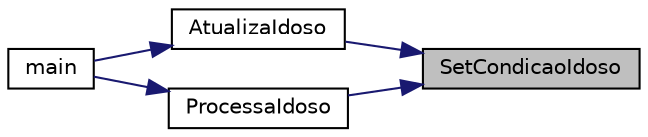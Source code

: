 digraph "SetCondicaoIdoso"
{
 // LATEX_PDF_SIZE
  edge [fontname="Helvetica",fontsize="10",labelfontname="Helvetica",labelfontsize="10"];
  node [fontname="Helvetica",fontsize="10",shape=record];
  rankdir="RL";
  Node1 [label="SetCondicaoIdoso",height=0.2,width=0.4,color="black", fillcolor="grey75", style="filled", fontcolor="black",tooltip="Define uma nova Condicao ao Idoso."];
  Node1 -> Node2 [dir="back",color="midnightblue",fontsize="10",style="solid"];
  Node2 [label="AtualizaIdoso",height=0.2,width=0.4,color="black", fillcolor="white", style="filled",URL="$idoso_8h.html#a9f1d51ea97ea9f557a840325ef5fb737",tooltip="Faz a leitura de uma nova linha do arquivo referente ao Idoso, atualizando seus dados no dado tempo."];
  Node2 -> Node3 [dir="back",color="midnightblue",fontsize="10",style="solid"];
  Node3 [label="main",height=0.2,width=0.4,color="black", fillcolor="white", style="filled",URL="$cliente_8c.html#a0ddf1224851353fc92bfbff6f499fa97",tooltip=" "];
  Node1 -> Node4 [dir="back",color="midnightblue",fontsize="10",style="solid"];
  Node4 [label="ProcessaIdoso",height=0.2,width=0.4,color="black", fillcolor="white", style="filled",URL="$idoso_8h.html#a88452684585a131cdad194e145456e67",tooltip="Dadas as informacoes atualizadas do idoso, essa funcao eh responsavel por processar as informacoes ob..."];
  Node4 -> Node3 [dir="back",color="midnightblue",fontsize="10",style="solid"];
}
